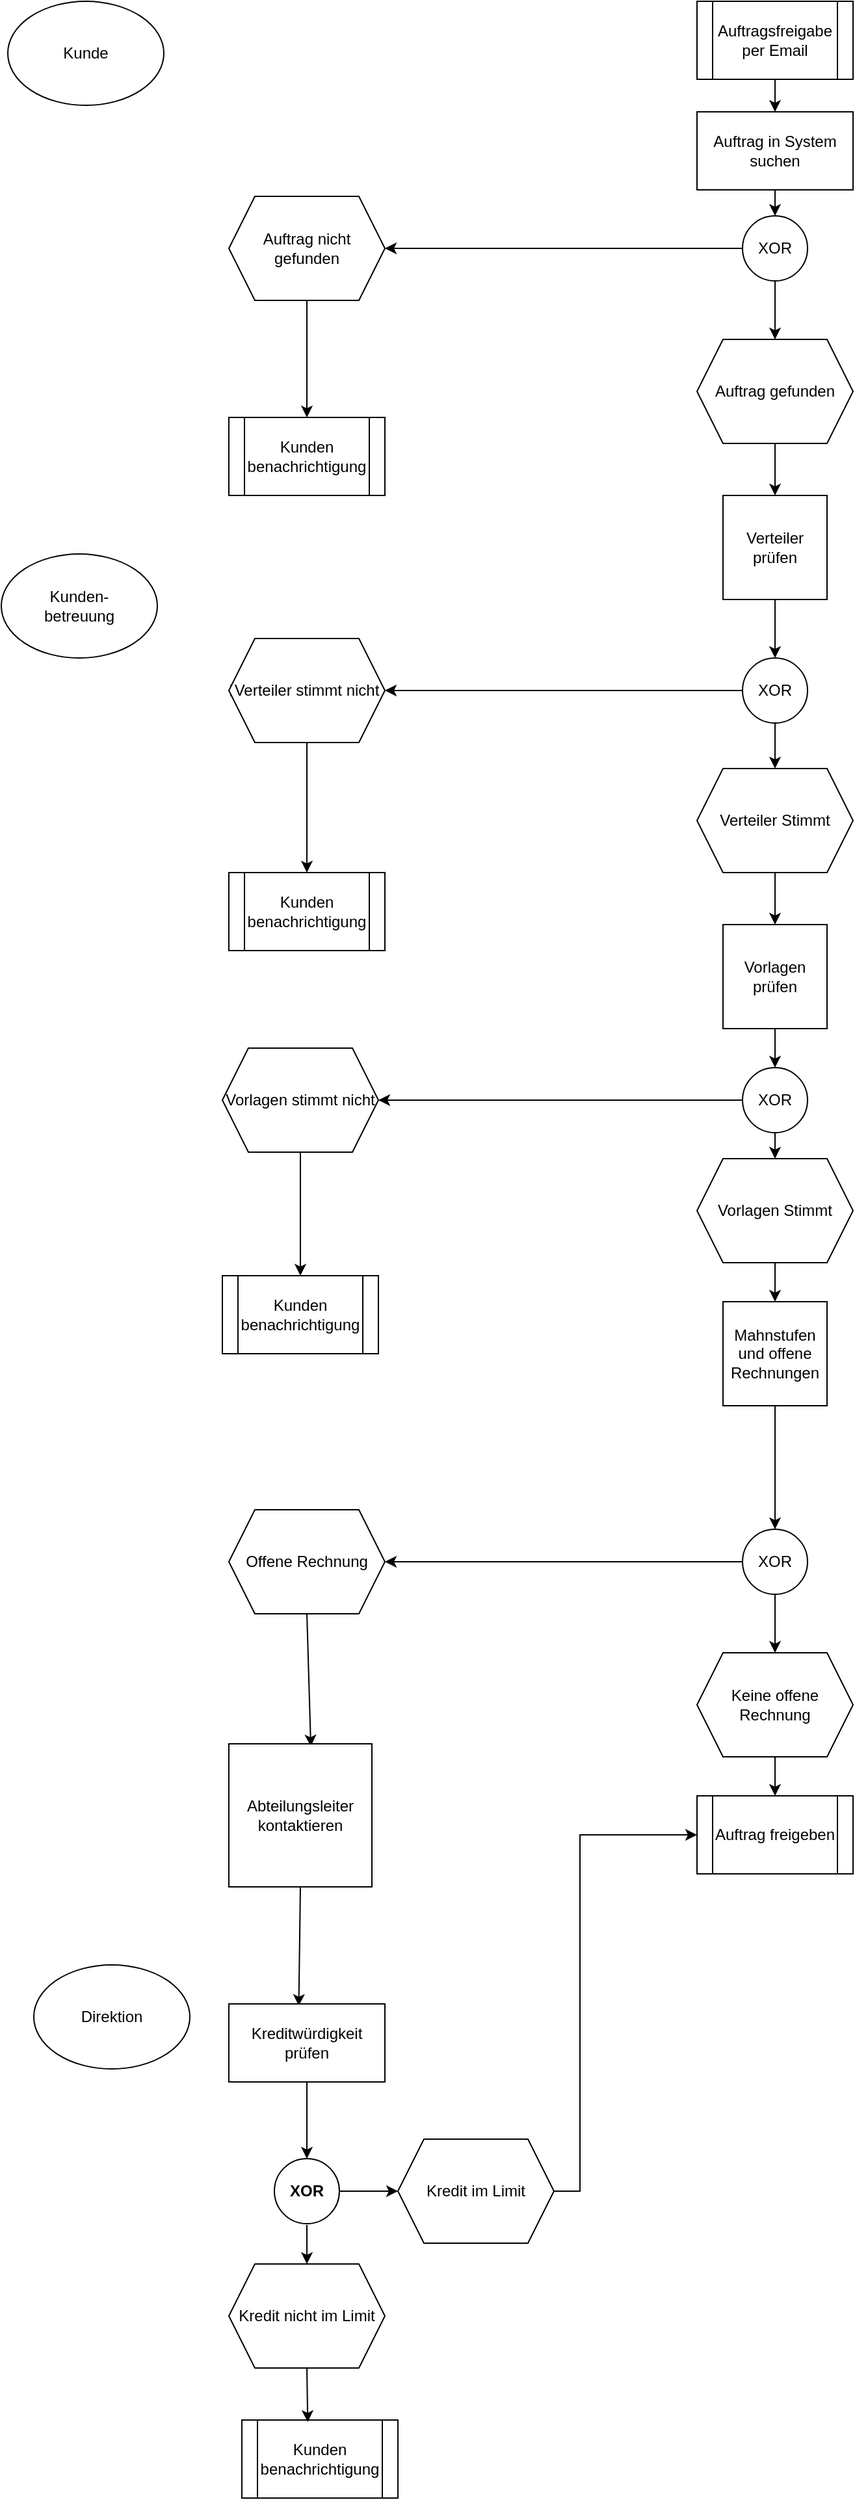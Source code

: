 <mxfile version="21.3.8" type="device">
  <diagram name="Seite-1" id="0sQVC23X_v0yhnxGCehn">
    <mxGraphModel dx="1405" dy="911" grid="1" gridSize="10" guides="1" tooltips="1" connect="1" arrows="1" fold="1" page="1" pageScale="1" pageWidth="827" pageHeight="1169" math="0" shadow="0">
      <root>
        <mxCell id="0" />
        <mxCell id="1" parent="0" />
        <mxCell id="WyGthv9Fyi8a851mMaAl-1" value="Auftrag gefunden" style="shape=hexagon;perimeter=hexagonPerimeter2;whiteSpace=wrap;html=1;fixedSize=1;" parent="1" vertex="1">
          <mxGeometry x="570" y="290" width="120" height="80" as="geometry" />
        </mxCell>
        <mxCell id="k73TXkJfmJBEP01-axGc-35" style="edgeStyle=orthogonalEdgeStyle;rounded=0;orthogonalLoop=1;jettySize=auto;html=1;" edge="1" parent="1" source="WyGthv9Fyi8a851mMaAl-2" target="WyGthv9Fyi8a851mMaAl-1">
          <mxGeometry relative="1" as="geometry" />
        </mxCell>
        <mxCell id="WyGthv9Fyi8a851mMaAl-2" value="XOR" style="ellipse;whiteSpace=wrap;html=1;aspect=fixed;" parent="1" vertex="1">
          <mxGeometry x="605" y="195" width="50" height="50" as="geometry" />
        </mxCell>
        <mxCell id="WyGthv9Fyi8a851mMaAl-3" value="Auftrag nicht gefunden" style="shape=hexagon;perimeter=hexagonPerimeter2;whiteSpace=wrap;html=1;fixedSize=1;" parent="1" vertex="1">
          <mxGeometry x="210" y="180" width="120" height="80" as="geometry" />
        </mxCell>
        <mxCell id="WyGthv9Fyi8a851mMaAl-8" value="Verteiler prüfen" style="whiteSpace=wrap;html=1;aspect=fixed;" parent="1" vertex="1">
          <mxGeometry x="590" y="410" width="80" height="80" as="geometry" />
        </mxCell>
        <mxCell id="WyGthv9Fyi8a851mMaAl-73" value="" style="edgeStyle=orthogonalEdgeStyle;rounded=0;orthogonalLoop=1;jettySize=auto;html=1;" parent="1" source="WyGthv9Fyi8a851mMaAl-11" target="WyGthv9Fyi8a851mMaAl-24" edge="1">
          <mxGeometry relative="1" as="geometry">
            <Array as="points">
              <mxPoint x="630" y="740" />
              <mxPoint x="630" y="740" />
            </Array>
          </mxGeometry>
        </mxCell>
        <mxCell id="WyGthv9Fyi8a851mMaAl-11" value="Verteiler Stimmt" style="shape=hexagon;perimeter=hexagonPerimeter2;whiteSpace=wrap;html=1;fixedSize=1;" parent="1" vertex="1">
          <mxGeometry x="570" y="620" width="120" height="80" as="geometry" />
        </mxCell>
        <mxCell id="WyGthv9Fyi8a851mMaAl-12" value="" style="endArrow=classic;html=1;rounded=0;exitX=0.5;exitY=1;exitDx=0;exitDy=0;entryX=0.5;entryY=0;entryDx=0;entryDy=0;" parent="1" edge="1" target="WyGthv9Fyi8a851mMaAl-2">
          <mxGeometry width="50" height="50" relative="1" as="geometry">
            <mxPoint x="630" y="75" as="sourcePoint" />
            <mxPoint x="630" y="140" as="targetPoint" />
          </mxGeometry>
        </mxCell>
        <mxCell id="WyGthv9Fyi8a851mMaAl-13" value="" style="endArrow=classic;html=1;rounded=0;exitX=0;exitY=0.5;exitDx=0;exitDy=0;entryX=1;entryY=0.5;entryDx=0;entryDy=0;" parent="1" source="WyGthv9Fyi8a851mMaAl-2" target="WyGthv9Fyi8a851mMaAl-3" edge="1">
          <mxGeometry width="50" height="50" relative="1" as="geometry">
            <mxPoint x="600" y="110" as="sourcePoint" />
            <mxPoint x="470" y="110" as="targetPoint" />
            <Array as="points" />
          </mxGeometry>
        </mxCell>
        <mxCell id="WyGthv9Fyi8a851mMaAl-19" value="" style="endArrow=classic;html=1;rounded=0;exitX=0.5;exitY=1;exitDx=0;exitDy=0;entryX=0.5;entryY=0;entryDx=0;entryDy=0;" parent="1" source="WyGthv9Fyi8a851mMaAl-1" target="WyGthv9Fyi8a851mMaAl-8" edge="1">
          <mxGeometry width="50" height="50" relative="1" as="geometry">
            <mxPoint x="440" y="130" as="sourcePoint" />
            <mxPoint x="220" y="130" as="targetPoint" />
            <Array as="points" />
          </mxGeometry>
        </mxCell>
        <mxCell id="WyGthv9Fyi8a851mMaAl-70" value="" style="edgeStyle=orthogonalEdgeStyle;rounded=0;orthogonalLoop=1;jettySize=auto;html=1;" parent="1" source="WyGthv9Fyi8a851mMaAl-20" target="WyGthv9Fyi8a851mMaAl-11" edge="1">
          <mxGeometry relative="1" as="geometry" />
        </mxCell>
        <mxCell id="WyGthv9Fyi8a851mMaAl-20" value="XOR" style="ellipse;whiteSpace=wrap;html=1;aspect=fixed;" parent="1" vertex="1">
          <mxGeometry x="605" y="535" width="50" height="50" as="geometry" />
        </mxCell>
        <mxCell id="WyGthv9Fyi8a851mMaAl-22" value="" style="endArrow=classic;html=1;rounded=0;exitX=0.5;exitY=1;exitDx=0;exitDy=0;entryX=0.5;entryY=0;entryDx=0;entryDy=0;" parent="1" source="WyGthv9Fyi8a851mMaAl-8" target="WyGthv9Fyi8a851mMaAl-20" edge="1">
          <mxGeometry width="50" height="50" relative="1" as="geometry">
            <mxPoint x="640" y="85" as="sourcePoint" />
            <mxPoint x="640" y="150" as="targetPoint" />
          </mxGeometry>
        </mxCell>
        <mxCell id="WyGthv9Fyi8a851mMaAl-76" value="" style="edgeStyle=orthogonalEdgeStyle;rounded=0;orthogonalLoop=1;jettySize=auto;html=1;" parent="1" source="WyGthv9Fyi8a851mMaAl-24" target="WyGthv9Fyi8a851mMaAl-27" edge="1">
          <mxGeometry relative="1" as="geometry">
            <Array as="points">
              <mxPoint x="630" y="840" />
              <mxPoint x="630" y="840" />
            </Array>
          </mxGeometry>
        </mxCell>
        <mxCell id="WyGthv9Fyi8a851mMaAl-24" value="Vorlagen prüfen" style="whiteSpace=wrap;html=1;aspect=fixed;" parent="1" vertex="1">
          <mxGeometry x="590" y="740" width="80" height="80" as="geometry" />
        </mxCell>
        <mxCell id="WyGthv9Fyi8a851mMaAl-81" value="" style="edgeStyle=orthogonalEdgeStyle;rounded=0;orthogonalLoop=1;jettySize=auto;html=1;" parent="1" source="WyGthv9Fyi8a851mMaAl-26" target="WyGthv9Fyi8a851mMaAl-29" edge="1">
          <mxGeometry relative="1" as="geometry">
            <Array as="points">
              <mxPoint x="630" y="1020" />
              <mxPoint x="630" y="1020" />
            </Array>
          </mxGeometry>
        </mxCell>
        <mxCell id="WyGthv9Fyi8a851mMaAl-26" value="Vorlagen Stimmt" style="shape=hexagon;perimeter=hexagonPerimeter2;whiteSpace=wrap;html=1;fixedSize=1;" parent="1" vertex="1">
          <mxGeometry x="570" y="920" width="120" height="80" as="geometry" />
        </mxCell>
        <mxCell id="WyGthv9Fyi8a851mMaAl-79" value="" style="edgeStyle=orthogonalEdgeStyle;rounded=0;orthogonalLoop=1;jettySize=auto;html=1;" parent="1" source="WyGthv9Fyi8a851mMaAl-27" target="WyGthv9Fyi8a851mMaAl-26" edge="1">
          <mxGeometry relative="1" as="geometry">
            <Array as="points">
              <mxPoint x="630" y="920" />
              <mxPoint x="630" y="920" />
            </Array>
          </mxGeometry>
        </mxCell>
        <mxCell id="WyGthv9Fyi8a851mMaAl-27" value="XOR" style="ellipse;whiteSpace=wrap;html=1;aspect=fixed;" parent="1" vertex="1">
          <mxGeometry x="605" y="850" width="50" height="50" as="geometry" />
        </mxCell>
        <mxCell id="WyGthv9Fyi8a851mMaAl-84" value="" style="edgeStyle=orthogonalEdgeStyle;rounded=0;orthogonalLoop=1;jettySize=auto;html=1;" parent="1" source="WyGthv9Fyi8a851mMaAl-29" target="WyGthv9Fyi8a851mMaAl-31" edge="1">
          <mxGeometry relative="1" as="geometry">
            <Array as="points">
              <mxPoint x="630" y="1200" />
              <mxPoint x="630" y="1200" />
            </Array>
          </mxGeometry>
        </mxCell>
        <mxCell id="WyGthv9Fyi8a851mMaAl-29" value="Mahnstufen und offene Rechnungen" style="whiteSpace=wrap;html=1;aspect=fixed;" parent="1" vertex="1">
          <mxGeometry x="590" y="1030" width="80" height="80" as="geometry" />
        </mxCell>
        <mxCell id="WyGthv9Fyi8a851mMaAl-90" value="" style="edgeStyle=orthogonalEdgeStyle;rounded=0;orthogonalLoop=1;jettySize=auto;html=1;" parent="1" source="WyGthv9Fyi8a851mMaAl-30" target="k73TXkJfmJBEP01-axGc-27" edge="1">
          <mxGeometry relative="1" as="geometry">
            <mxPoint x="620.059" y="1400" as="targetPoint" />
            <Array as="points" />
          </mxGeometry>
        </mxCell>
        <mxCell id="WyGthv9Fyi8a851mMaAl-30" value="Keine offene Rechnung" style="shape=hexagon;perimeter=hexagonPerimeter2;whiteSpace=wrap;html=1;fixedSize=1;" parent="1" vertex="1">
          <mxGeometry x="570" y="1300" width="120" height="80" as="geometry" />
        </mxCell>
        <mxCell id="WyGthv9Fyi8a851mMaAl-88" value="" style="edgeStyle=orthogonalEdgeStyle;rounded=0;orthogonalLoop=1;jettySize=auto;html=1;" parent="1" source="WyGthv9Fyi8a851mMaAl-31" target="WyGthv9Fyi8a851mMaAl-30" edge="1">
          <mxGeometry relative="1" as="geometry" />
        </mxCell>
        <mxCell id="WyGthv9Fyi8a851mMaAl-31" value="XOR" style="ellipse;whiteSpace=wrap;html=1;aspect=fixed;" parent="1" vertex="1">
          <mxGeometry x="605" y="1205" width="50" height="50" as="geometry" />
        </mxCell>
        <mxCell id="WyGthv9Fyi8a851mMaAl-43" value="" style="endArrow=classic;html=1;rounded=0;exitX=0;exitY=0.5;exitDx=0;exitDy=0;entryX=1;entryY=0.688;entryDx=0;entryDy=0;entryPerimeter=0;" parent="1" source="WyGthv9Fyi8a851mMaAl-44" edge="1">
          <mxGeometry width="50" height="50" relative="1" as="geometry">
            <mxPoint x="615" y="165" as="sourcePoint" />
            <mxPoint x="220" y="560.04" as="targetPoint" />
            <Array as="points" />
          </mxGeometry>
        </mxCell>
        <mxCell id="WyGthv9Fyi8a851mMaAl-45" value="" style="endArrow=classic;html=1;rounded=0;exitX=0;exitY=0.5;exitDx=0;exitDy=0;entryX=1;entryY=0.5;entryDx=0;entryDy=0;" parent="1" source="WyGthv9Fyi8a851mMaAl-20" target="WyGthv9Fyi8a851mMaAl-44" edge="1">
          <mxGeometry width="50" height="50" relative="1" as="geometry">
            <mxPoint x="605" y="560" as="sourcePoint" />
            <mxPoint x="220" y="560.04" as="targetPoint" />
            <Array as="points">
              <mxPoint x="420" y="560" />
            </Array>
          </mxGeometry>
        </mxCell>
        <mxCell id="WyGthv9Fyi8a851mMaAl-44" value="Verteiler stimmt nicht" style="shape=hexagon;perimeter=hexagonPerimeter2;whiteSpace=wrap;html=1;fixedSize=1;" parent="1" vertex="1">
          <mxGeometry x="210" y="520" width="120" height="80" as="geometry" />
        </mxCell>
        <mxCell id="k73TXkJfmJBEP01-axGc-15" style="edgeStyle=orthogonalEdgeStyle;rounded=0;orthogonalLoop=1;jettySize=auto;html=1;" edge="1" parent="1" source="WyGthv9Fyi8a851mMaAl-92" target="k73TXkJfmJBEP01-axGc-14">
          <mxGeometry relative="1" as="geometry" />
        </mxCell>
        <mxCell id="WyGthv9Fyi8a851mMaAl-92" value="Vorlagen stimmt nicht" style="shape=hexagon;perimeter=hexagonPerimeter2;whiteSpace=wrap;html=1;fixedSize=1;" parent="1" vertex="1">
          <mxGeometry x="205" y="835" width="120" height="80" as="geometry" />
        </mxCell>
        <mxCell id="WyGthv9Fyi8a851mMaAl-94" value="Offene Rechnung" style="shape=hexagon;perimeter=hexagonPerimeter2;whiteSpace=wrap;html=1;fixedSize=1;" parent="1" vertex="1">
          <mxGeometry x="210" y="1190" width="120" height="80" as="geometry" />
        </mxCell>
        <mxCell id="WyGthv9Fyi8a851mMaAl-98" value="" style="endArrow=classic;html=1;rounded=0;exitX=0.5;exitY=1;exitDx=0;exitDy=0;entryX=0.573;entryY=0.018;entryDx=0;entryDy=0;entryPerimeter=0;" parent="1" source="WyGthv9Fyi8a851mMaAl-94" target="WyGthv9Fyi8a851mMaAl-103" edge="1">
          <mxGeometry width="50" height="50" relative="1" as="geometry">
            <mxPoint x="390" y="1240" as="sourcePoint" />
            <mxPoint x="220" y="1320" as="targetPoint" />
          </mxGeometry>
        </mxCell>
        <mxCell id="WyGthv9Fyi8a851mMaAl-100" value="" style="endArrow=classic;html=1;rounded=0;exitX=0;exitY=0.5;exitDx=0;exitDy=0;entryX=1;entryY=0.5;entryDx=0;entryDy=0;" parent="1" source="WyGthv9Fyi8a851mMaAl-31" target="WyGthv9Fyi8a851mMaAl-94" edge="1">
          <mxGeometry width="50" height="50" relative="1" as="geometry">
            <mxPoint x="390" y="1240" as="sourcePoint" />
            <mxPoint x="440" y="1190" as="targetPoint" />
          </mxGeometry>
        </mxCell>
        <mxCell id="WyGthv9Fyi8a851mMaAl-103" value="Abteilungsleiter kontaktieren" style="whiteSpace=wrap;html=1;aspect=fixed;" parent="1" vertex="1">
          <mxGeometry x="210" y="1370" width="110" height="110" as="geometry" />
        </mxCell>
        <mxCell id="WyGthv9Fyi8a851mMaAl-128" value="" style="endArrow=classic;html=1;rounded=0;exitX=0.5;exitY=1;exitDx=0;exitDy=0;entryX=0.5;entryY=0;entryDx=0;entryDy=0;" parent="1" source="WyGthv9Fyi8a851mMaAl-44" target="k73TXkJfmJBEP01-axGc-5" edge="1">
          <mxGeometry width="50" height="50" relative="1" as="geometry">
            <mxPoint x="390" y="630" as="sourcePoint" />
            <mxPoint x="195" y="625" as="targetPoint" />
          </mxGeometry>
        </mxCell>
        <mxCell id="k73TXkJfmJBEP01-axGc-2" value="Auftrag in System suchen" style="rounded=0;whiteSpace=wrap;html=1;" vertex="1" parent="1">
          <mxGeometry x="570" y="115" width="120" height="60" as="geometry" />
        </mxCell>
        <mxCell id="k73TXkJfmJBEP01-axGc-3" value="" style="endArrow=classic;html=1;rounded=0;exitX=0.5;exitY=1;exitDx=0;exitDy=0;entryX=0.5;entryY=0;entryDx=0;entryDy=0;" edge="1" parent="1" source="k73TXkJfmJBEP01-axGc-28" target="k73TXkJfmJBEP01-axGc-2">
          <mxGeometry width="50" height="50" relative="1" as="geometry">
            <mxPoint x="630" y="-20" as="sourcePoint" />
            <mxPoint x="430" y="140" as="targetPoint" />
          </mxGeometry>
        </mxCell>
        <mxCell id="k73TXkJfmJBEP01-axGc-4" value="Kunden benachrichtigung" style="shape=process;whiteSpace=wrap;html=1;backgroundOutline=1;" vertex="1" parent="1">
          <mxGeometry x="210" y="350" width="120" height="60" as="geometry" />
        </mxCell>
        <mxCell id="k73TXkJfmJBEP01-axGc-5" value="Kunden benachrichtigung" style="shape=process;whiteSpace=wrap;html=1;backgroundOutline=1;" vertex="1" parent="1">
          <mxGeometry x="210" y="700" width="120" height="60" as="geometry" />
        </mxCell>
        <mxCell id="k73TXkJfmJBEP01-axGc-13" value="" style="endArrow=classic;html=1;rounded=0;exitX=0.5;exitY=1;exitDx=0;exitDy=0;" edge="1" parent="1" source="WyGthv9Fyi8a851mMaAl-3" target="k73TXkJfmJBEP01-axGc-4">
          <mxGeometry width="50" height="50" relative="1" as="geometry">
            <mxPoint x="380" y="510" as="sourcePoint" />
            <mxPoint x="430" y="460" as="targetPoint" />
          </mxGeometry>
        </mxCell>
        <mxCell id="k73TXkJfmJBEP01-axGc-14" value="Kunden benachrichtigung" style="shape=process;whiteSpace=wrap;html=1;backgroundOutline=1;" vertex="1" parent="1">
          <mxGeometry x="205" y="1010" width="120" height="60" as="geometry" />
        </mxCell>
        <mxCell id="k73TXkJfmJBEP01-axGc-16" value="" style="endArrow=classic;html=1;rounded=0;exitX=0.5;exitY=1;exitDx=0;exitDy=0;entryX=0.448;entryY=0.025;entryDx=0;entryDy=0;entryPerimeter=0;" edge="1" parent="1" source="WyGthv9Fyi8a851mMaAl-103" target="k73TXkJfmJBEP01-axGc-18">
          <mxGeometry width="50" height="50" relative="1" as="geometry">
            <mxPoint x="380" y="1460" as="sourcePoint" />
            <mxPoint x="210" y="1570" as="targetPoint" />
          </mxGeometry>
        </mxCell>
        <mxCell id="k73TXkJfmJBEP01-axGc-17" value="Kredit im Limit" style="shape=hexagon;perimeter=hexagonPerimeter2;whiteSpace=wrap;html=1;fixedSize=1;" vertex="1" parent="1">
          <mxGeometry x="340" y="1674" width="120" height="80" as="geometry" />
        </mxCell>
        <mxCell id="k73TXkJfmJBEP01-axGc-18" value="Kreditwürdigkeit prüfen" style="rounded=0;whiteSpace=wrap;html=1;" vertex="1" parent="1">
          <mxGeometry x="210" y="1570" width="120" height="60" as="geometry" />
        </mxCell>
        <mxCell id="k73TXkJfmJBEP01-axGc-19" value="XOR" style="ellipse;whiteSpace=wrap;html=1;aspect=fixed;fontStyle=1" vertex="1" parent="1">
          <mxGeometry x="245" y="1689" width="50" height="50" as="geometry" />
        </mxCell>
        <mxCell id="k73TXkJfmJBEP01-axGc-20" value="" style="endArrow=classic;html=1;rounded=0;exitX=0.5;exitY=1;exitDx=0;exitDy=0;" edge="1" parent="1" source="k73TXkJfmJBEP01-axGc-18" target="k73TXkJfmJBEP01-axGc-19">
          <mxGeometry width="50" height="50" relative="1" as="geometry">
            <mxPoint x="380" y="1460" as="sourcePoint" />
            <mxPoint x="430" y="1410" as="targetPoint" />
          </mxGeometry>
        </mxCell>
        <mxCell id="k73TXkJfmJBEP01-axGc-21" value="" style="endArrow=classic;html=1;rounded=0;exitX=1;exitY=0.5;exitDx=0;exitDy=0;entryX=0;entryY=0.5;entryDx=0;entryDy=0;" edge="1" parent="1" source="k73TXkJfmJBEP01-axGc-19" target="k73TXkJfmJBEP01-axGc-17">
          <mxGeometry width="50" height="50" relative="1" as="geometry">
            <mxPoint x="380" y="1460" as="sourcePoint" />
            <mxPoint x="430" y="1410" as="targetPoint" />
          </mxGeometry>
        </mxCell>
        <mxCell id="k73TXkJfmJBEP01-axGc-22" value="" style="endArrow=classic;html=1;rounded=0;exitX=1;exitY=0.5;exitDx=0;exitDy=0;" edge="1" parent="1" source="k73TXkJfmJBEP01-axGc-17">
          <mxGeometry width="50" height="50" relative="1" as="geometry">
            <mxPoint x="380" y="1460" as="sourcePoint" />
            <mxPoint x="570" y="1440" as="targetPoint" />
            <Array as="points">
              <mxPoint x="480" y="1714" />
              <mxPoint x="480" y="1440" />
            </Array>
          </mxGeometry>
        </mxCell>
        <mxCell id="k73TXkJfmJBEP01-axGc-23" value="Kredit nicht im Limit" style="shape=hexagon;perimeter=hexagonPerimeter2;whiteSpace=wrap;html=1;fixedSize=1;" vertex="1" parent="1">
          <mxGeometry x="210" y="1770" width="120" height="80" as="geometry" />
        </mxCell>
        <mxCell id="k73TXkJfmJBEP01-axGc-25" value="Kunden benachrichtigung" style="shape=process;whiteSpace=wrap;html=1;backgroundOutline=1;" vertex="1" parent="1">
          <mxGeometry x="220" y="1890" width="120" height="60" as="geometry" />
        </mxCell>
        <mxCell id="k73TXkJfmJBEP01-axGc-27" value="Auftrag freigeben" style="shape=process;whiteSpace=wrap;html=1;backgroundOutline=1;" vertex="1" parent="1">
          <mxGeometry x="570" y="1410" width="120" height="60" as="geometry" />
        </mxCell>
        <mxCell id="k73TXkJfmJBEP01-axGc-30" value="Kunde" style="ellipse;whiteSpace=wrap;html=1;" vertex="1" parent="1">
          <mxGeometry x="40" y="30" width="120" height="80" as="geometry" />
        </mxCell>
        <mxCell id="k73TXkJfmJBEP01-axGc-33" value="&lt;div&gt;Kunden-&lt;/div&gt;&lt;div&gt;betreuung&lt;/div&gt;" style="ellipse;whiteSpace=wrap;html=1;" vertex="1" parent="1">
          <mxGeometry x="35" y="455" width="120" height="80" as="geometry" />
        </mxCell>
        <mxCell id="k73TXkJfmJBEP01-axGc-34" value="Direktion" style="ellipse;whiteSpace=wrap;html=1;" vertex="1" parent="1">
          <mxGeometry x="60" y="1540" width="120" height="80" as="geometry" />
        </mxCell>
        <mxCell id="k73TXkJfmJBEP01-axGc-28" value="Auftragsfreigabe per Email" style="shape=process;whiteSpace=wrap;html=1;backgroundOutline=1;" vertex="1" parent="1">
          <mxGeometry x="570" y="30" width="120" height="60" as="geometry" />
        </mxCell>
        <mxCell id="k73TXkJfmJBEP01-axGc-38" value="" style="endArrow=classic;html=1;rounded=0;entryX=0.5;entryY=0;entryDx=0;entryDy=0;" edge="1" parent="1" target="k73TXkJfmJBEP01-axGc-23">
          <mxGeometry width="50" height="50" relative="1" as="geometry">
            <mxPoint x="270" y="1740" as="sourcePoint" />
            <mxPoint x="270" y="1660" as="targetPoint" />
          </mxGeometry>
        </mxCell>
        <mxCell id="k73TXkJfmJBEP01-axGc-39" value="" style="endArrow=classic;html=1;rounded=0;entryX=0.422;entryY=0.025;entryDx=0;entryDy=0;exitX=0.5;exitY=1;exitDx=0;exitDy=0;entryPerimeter=0;" edge="1" parent="1" source="k73TXkJfmJBEP01-axGc-23" target="k73TXkJfmJBEP01-axGc-25">
          <mxGeometry width="50" height="50" relative="1" as="geometry">
            <mxPoint x="250" y="1860" as="sourcePoint" />
            <mxPoint x="270" y="1780" as="targetPoint" />
          </mxGeometry>
        </mxCell>
        <mxCell id="k73TXkJfmJBEP01-axGc-40" value="" style="endArrow=classic;html=1;rounded=0;exitX=0;exitY=0.5;exitDx=0;exitDy=0;entryX=1;entryY=0.5;entryDx=0;entryDy=0;" edge="1" parent="1" source="WyGthv9Fyi8a851mMaAl-27" target="WyGthv9Fyi8a851mMaAl-92">
          <mxGeometry width="50" height="50" relative="1" as="geometry">
            <mxPoint x="80" y="710" as="sourcePoint" />
            <mxPoint x="130" y="660" as="targetPoint" />
          </mxGeometry>
        </mxCell>
      </root>
    </mxGraphModel>
  </diagram>
</mxfile>
